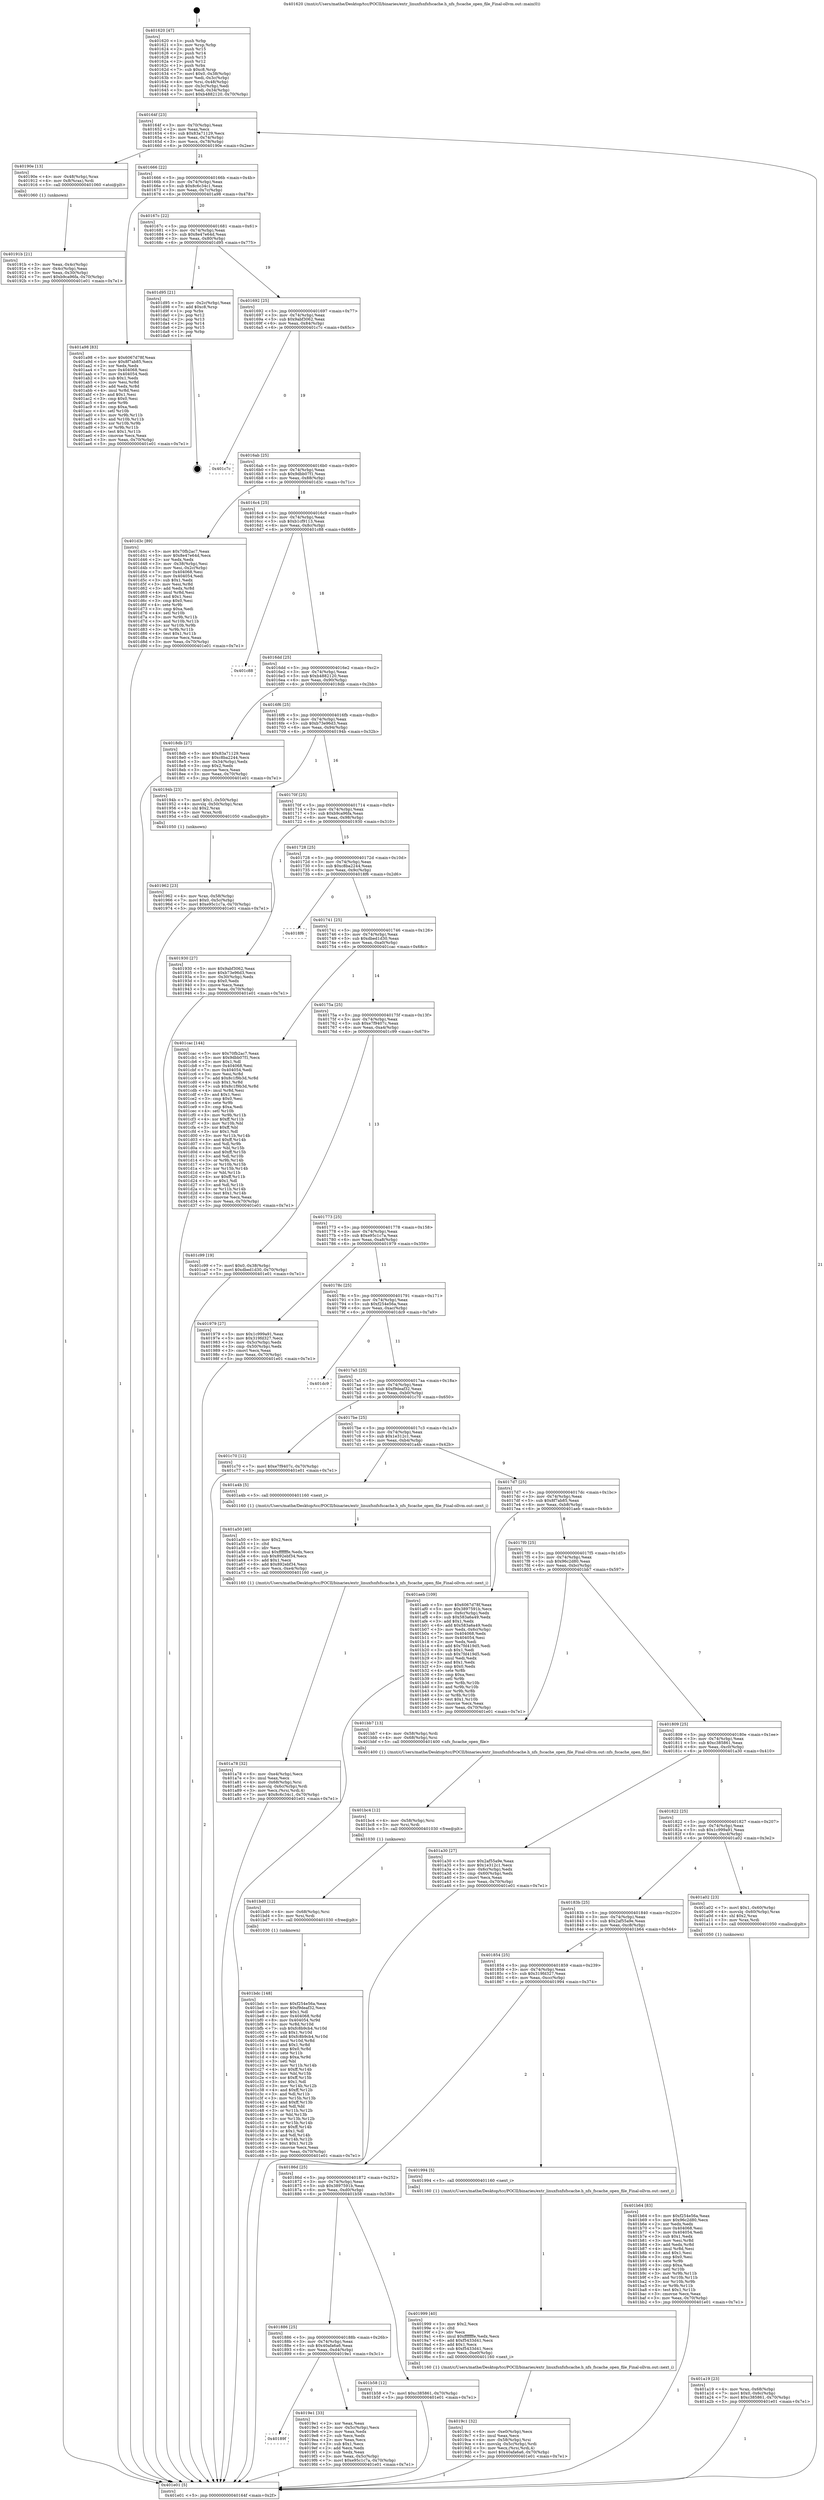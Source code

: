 digraph "0x401620" {
  label = "0x401620 (/mnt/c/Users/mathe/Desktop/tcc/POCII/binaries/extr_linuxfsnfsfscache.h_nfs_fscache_open_file_Final-ollvm.out::main(0))"
  labelloc = "t"
  node[shape=record]

  Entry [label="",width=0.3,height=0.3,shape=circle,fillcolor=black,style=filled]
  "0x40164f" [label="{
     0x40164f [23]\l
     | [instrs]\l
     &nbsp;&nbsp;0x40164f \<+3\>: mov -0x70(%rbp),%eax\l
     &nbsp;&nbsp;0x401652 \<+2\>: mov %eax,%ecx\l
     &nbsp;&nbsp;0x401654 \<+6\>: sub $0x83a71129,%ecx\l
     &nbsp;&nbsp;0x40165a \<+3\>: mov %eax,-0x74(%rbp)\l
     &nbsp;&nbsp;0x40165d \<+3\>: mov %ecx,-0x78(%rbp)\l
     &nbsp;&nbsp;0x401660 \<+6\>: je 000000000040190e \<main+0x2ee\>\l
  }"]
  "0x40190e" [label="{
     0x40190e [13]\l
     | [instrs]\l
     &nbsp;&nbsp;0x40190e \<+4\>: mov -0x48(%rbp),%rax\l
     &nbsp;&nbsp;0x401912 \<+4\>: mov 0x8(%rax),%rdi\l
     &nbsp;&nbsp;0x401916 \<+5\>: call 0000000000401060 \<atoi@plt\>\l
     | [calls]\l
     &nbsp;&nbsp;0x401060 \{1\} (unknown)\l
  }"]
  "0x401666" [label="{
     0x401666 [22]\l
     | [instrs]\l
     &nbsp;&nbsp;0x401666 \<+5\>: jmp 000000000040166b \<main+0x4b\>\l
     &nbsp;&nbsp;0x40166b \<+3\>: mov -0x74(%rbp),%eax\l
     &nbsp;&nbsp;0x40166e \<+5\>: sub $0x8c6c34c1,%eax\l
     &nbsp;&nbsp;0x401673 \<+3\>: mov %eax,-0x7c(%rbp)\l
     &nbsp;&nbsp;0x401676 \<+6\>: je 0000000000401a98 \<main+0x478\>\l
  }"]
  Exit [label="",width=0.3,height=0.3,shape=circle,fillcolor=black,style=filled,peripheries=2]
  "0x401a98" [label="{
     0x401a98 [83]\l
     | [instrs]\l
     &nbsp;&nbsp;0x401a98 \<+5\>: mov $0x6067d78f,%eax\l
     &nbsp;&nbsp;0x401a9d \<+5\>: mov $0x8f7ab85,%ecx\l
     &nbsp;&nbsp;0x401aa2 \<+2\>: xor %edx,%edx\l
     &nbsp;&nbsp;0x401aa4 \<+7\>: mov 0x404068,%esi\l
     &nbsp;&nbsp;0x401aab \<+7\>: mov 0x404054,%edi\l
     &nbsp;&nbsp;0x401ab2 \<+3\>: sub $0x1,%edx\l
     &nbsp;&nbsp;0x401ab5 \<+3\>: mov %esi,%r8d\l
     &nbsp;&nbsp;0x401ab8 \<+3\>: add %edx,%r8d\l
     &nbsp;&nbsp;0x401abb \<+4\>: imul %r8d,%esi\l
     &nbsp;&nbsp;0x401abf \<+3\>: and $0x1,%esi\l
     &nbsp;&nbsp;0x401ac2 \<+3\>: cmp $0x0,%esi\l
     &nbsp;&nbsp;0x401ac5 \<+4\>: sete %r9b\l
     &nbsp;&nbsp;0x401ac9 \<+3\>: cmp $0xa,%edi\l
     &nbsp;&nbsp;0x401acc \<+4\>: setl %r10b\l
     &nbsp;&nbsp;0x401ad0 \<+3\>: mov %r9b,%r11b\l
     &nbsp;&nbsp;0x401ad3 \<+3\>: and %r10b,%r11b\l
     &nbsp;&nbsp;0x401ad6 \<+3\>: xor %r10b,%r9b\l
     &nbsp;&nbsp;0x401ad9 \<+3\>: or %r9b,%r11b\l
     &nbsp;&nbsp;0x401adc \<+4\>: test $0x1,%r11b\l
     &nbsp;&nbsp;0x401ae0 \<+3\>: cmovne %ecx,%eax\l
     &nbsp;&nbsp;0x401ae3 \<+3\>: mov %eax,-0x70(%rbp)\l
     &nbsp;&nbsp;0x401ae6 \<+5\>: jmp 0000000000401e01 \<main+0x7e1\>\l
  }"]
  "0x40167c" [label="{
     0x40167c [22]\l
     | [instrs]\l
     &nbsp;&nbsp;0x40167c \<+5\>: jmp 0000000000401681 \<main+0x61\>\l
     &nbsp;&nbsp;0x401681 \<+3\>: mov -0x74(%rbp),%eax\l
     &nbsp;&nbsp;0x401684 \<+5\>: sub $0x8e47e64d,%eax\l
     &nbsp;&nbsp;0x401689 \<+3\>: mov %eax,-0x80(%rbp)\l
     &nbsp;&nbsp;0x40168c \<+6\>: je 0000000000401d95 \<main+0x775\>\l
  }"]
  "0x401bdc" [label="{
     0x401bdc [148]\l
     | [instrs]\l
     &nbsp;&nbsp;0x401bdc \<+5\>: mov $0xf254e56a,%eax\l
     &nbsp;&nbsp;0x401be1 \<+5\>: mov $0xf9deaf32,%ecx\l
     &nbsp;&nbsp;0x401be6 \<+2\>: mov $0x1,%dl\l
     &nbsp;&nbsp;0x401be8 \<+8\>: mov 0x404068,%r8d\l
     &nbsp;&nbsp;0x401bf0 \<+8\>: mov 0x404054,%r9d\l
     &nbsp;&nbsp;0x401bf8 \<+3\>: mov %r8d,%r10d\l
     &nbsp;&nbsp;0x401bfb \<+7\>: sub $0xfc8b9cb4,%r10d\l
     &nbsp;&nbsp;0x401c02 \<+4\>: sub $0x1,%r10d\l
     &nbsp;&nbsp;0x401c06 \<+7\>: add $0xfc8b9cb4,%r10d\l
     &nbsp;&nbsp;0x401c0d \<+4\>: imul %r10d,%r8d\l
     &nbsp;&nbsp;0x401c11 \<+4\>: and $0x1,%r8d\l
     &nbsp;&nbsp;0x401c15 \<+4\>: cmp $0x0,%r8d\l
     &nbsp;&nbsp;0x401c19 \<+4\>: sete %r11b\l
     &nbsp;&nbsp;0x401c1d \<+4\>: cmp $0xa,%r9d\l
     &nbsp;&nbsp;0x401c21 \<+3\>: setl %bl\l
     &nbsp;&nbsp;0x401c24 \<+3\>: mov %r11b,%r14b\l
     &nbsp;&nbsp;0x401c27 \<+4\>: xor $0xff,%r14b\l
     &nbsp;&nbsp;0x401c2b \<+3\>: mov %bl,%r15b\l
     &nbsp;&nbsp;0x401c2e \<+4\>: xor $0xff,%r15b\l
     &nbsp;&nbsp;0x401c32 \<+3\>: xor $0x1,%dl\l
     &nbsp;&nbsp;0x401c35 \<+3\>: mov %r14b,%r12b\l
     &nbsp;&nbsp;0x401c38 \<+4\>: and $0xff,%r12b\l
     &nbsp;&nbsp;0x401c3c \<+3\>: and %dl,%r11b\l
     &nbsp;&nbsp;0x401c3f \<+3\>: mov %r15b,%r13b\l
     &nbsp;&nbsp;0x401c42 \<+4\>: and $0xff,%r13b\l
     &nbsp;&nbsp;0x401c46 \<+2\>: and %dl,%bl\l
     &nbsp;&nbsp;0x401c48 \<+3\>: or %r11b,%r12b\l
     &nbsp;&nbsp;0x401c4b \<+3\>: or %bl,%r13b\l
     &nbsp;&nbsp;0x401c4e \<+3\>: xor %r13b,%r12b\l
     &nbsp;&nbsp;0x401c51 \<+3\>: or %r15b,%r14b\l
     &nbsp;&nbsp;0x401c54 \<+4\>: xor $0xff,%r14b\l
     &nbsp;&nbsp;0x401c58 \<+3\>: or $0x1,%dl\l
     &nbsp;&nbsp;0x401c5b \<+3\>: and %dl,%r14b\l
     &nbsp;&nbsp;0x401c5e \<+3\>: or %r14b,%r12b\l
     &nbsp;&nbsp;0x401c61 \<+4\>: test $0x1,%r12b\l
     &nbsp;&nbsp;0x401c65 \<+3\>: cmovne %ecx,%eax\l
     &nbsp;&nbsp;0x401c68 \<+3\>: mov %eax,-0x70(%rbp)\l
     &nbsp;&nbsp;0x401c6b \<+5\>: jmp 0000000000401e01 \<main+0x7e1\>\l
  }"]
  "0x401d95" [label="{
     0x401d95 [21]\l
     | [instrs]\l
     &nbsp;&nbsp;0x401d95 \<+3\>: mov -0x2c(%rbp),%eax\l
     &nbsp;&nbsp;0x401d98 \<+7\>: add $0xc8,%rsp\l
     &nbsp;&nbsp;0x401d9f \<+1\>: pop %rbx\l
     &nbsp;&nbsp;0x401da0 \<+2\>: pop %r12\l
     &nbsp;&nbsp;0x401da2 \<+2\>: pop %r13\l
     &nbsp;&nbsp;0x401da4 \<+2\>: pop %r14\l
     &nbsp;&nbsp;0x401da6 \<+2\>: pop %r15\l
     &nbsp;&nbsp;0x401da8 \<+1\>: pop %rbp\l
     &nbsp;&nbsp;0x401da9 \<+1\>: ret\l
  }"]
  "0x401692" [label="{
     0x401692 [25]\l
     | [instrs]\l
     &nbsp;&nbsp;0x401692 \<+5\>: jmp 0000000000401697 \<main+0x77\>\l
     &nbsp;&nbsp;0x401697 \<+3\>: mov -0x74(%rbp),%eax\l
     &nbsp;&nbsp;0x40169a \<+5\>: sub $0x9abf3062,%eax\l
     &nbsp;&nbsp;0x40169f \<+6\>: mov %eax,-0x84(%rbp)\l
     &nbsp;&nbsp;0x4016a5 \<+6\>: je 0000000000401c7c \<main+0x65c\>\l
  }"]
  "0x401bd0" [label="{
     0x401bd0 [12]\l
     | [instrs]\l
     &nbsp;&nbsp;0x401bd0 \<+4\>: mov -0x68(%rbp),%rsi\l
     &nbsp;&nbsp;0x401bd4 \<+3\>: mov %rsi,%rdi\l
     &nbsp;&nbsp;0x401bd7 \<+5\>: call 0000000000401030 \<free@plt\>\l
     | [calls]\l
     &nbsp;&nbsp;0x401030 \{1\} (unknown)\l
  }"]
  "0x401c7c" [label="{
     0x401c7c\l
  }", style=dashed]
  "0x4016ab" [label="{
     0x4016ab [25]\l
     | [instrs]\l
     &nbsp;&nbsp;0x4016ab \<+5\>: jmp 00000000004016b0 \<main+0x90\>\l
     &nbsp;&nbsp;0x4016b0 \<+3\>: mov -0x74(%rbp),%eax\l
     &nbsp;&nbsp;0x4016b3 \<+5\>: sub $0x9dbb07f1,%eax\l
     &nbsp;&nbsp;0x4016b8 \<+6\>: mov %eax,-0x88(%rbp)\l
     &nbsp;&nbsp;0x4016be \<+6\>: je 0000000000401d3c \<main+0x71c\>\l
  }"]
  "0x401bc4" [label="{
     0x401bc4 [12]\l
     | [instrs]\l
     &nbsp;&nbsp;0x401bc4 \<+4\>: mov -0x58(%rbp),%rsi\l
     &nbsp;&nbsp;0x401bc8 \<+3\>: mov %rsi,%rdi\l
     &nbsp;&nbsp;0x401bcb \<+5\>: call 0000000000401030 \<free@plt\>\l
     | [calls]\l
     &nbsp;&nbsp;0x401030 \{1\} (unknown)\l
  }"]
  "0x401d3c" [label="{
     0x401d3c [89]\l
     | [instrs]\l
     &nbsp;&nbsp;0x401d3c \<+5\>: mov $0x70fb2ac7,%eax\l
     &nbsp;&nbsp;0x401d41 \<+5\>: mov $0x8e47e64d,%ecx\l
     &nbsp;&nbsp;0x401d46 \<+2\>: xor %edx,%edx\l
     &nbsp;&nbsp;0x401d48 \<+3\>: mov -0x38(%rbp),%esi\l
     &nbsp;&nbsp;0x401d4b \<+3\>: mov %esi,-0x2c(%rbp)\l
     &nbsp;&nbsp;0x401d4e \<+7\>: mov 0x404068,%esi\l
     &nbsp;&nbsp;0x401d55 \<+7\>: mov 0x404054,%edi\l
     &nbsp;&nbsp;0x401d5c \<+3\>: sub $0x1,%edx\l
     &nbsp;&nbsp;0x401d5f \<+3\>: mov %esi,%r8d\l
     &nbsp;&nbsp;0x401d62 \<+3\>: add %edx,%r8d\l
     &nbsp;&nbsp;0x401d65 \<+4\>: imul %r8d,%esi\l
     &nbsp;&nbsp;0x401d69 \<+3\>: and $0x1,%esi\l
     &nbsp;&nbsp;0x401d6c \<+3\>: cmp $0x0,%esi\l
     &nbsp;&nbsp;0x401d6f \<+4\>: sete %r9b\l
     &nbsp;&nbsp;0x401d73 \<+3\>: cmp $0xa,%edi\l
     &nbsp;&nbsp;0x401d76 \<+4\>: setl %r10b\l
     &nbsp;&nbsp;0x401d7a \<+3\>: mov %r9b,%r11b\l
     &nbsp;&nbsp;0x401d7d \<+3\>: and %r10b,%r11b\l
     &nbsp;&nbsp;0x401d80 \<+3\>: xor %r10b,%r9b\l
     &nbsp;&nbsp;0x401d83 \<+3\>: or %r9b,%r11b\l
     &nbsp;&nbsp;0x401d86 \<+4\>: test $0x1,%r11b\l
     &nbsp;&nbsp;0x401d8a \<+3\>: cmovne %ecx,%eax\l
     &nbsp;&nbsp;0x401d8d \<+3\>: mov %eax,-0x70(%rbp)\l
     &nbsp;&nbsp;0x401d90 \<+5\>: jmp 0000000000401e01 \<main+0x7e1\>\l
  }"]
  "0x4016c4" [label="{
     0x4016c4 [25]\l
     | [instrs]\l
     &nbsp;&nbsp;0x4016c4 \<+5\>: jmp 00000000004016c9 \<main+0xa9\>\l
     &nbsp;&nbsp;0x4016c9 \<+3\>: mov -0x74(%rbp),%eax\l
     &nbsp;&nbsp;0x4016cc \<+5\>: sub $0xb1cf9113,%eax\l
     &nbsp;&nbsp;0x4016d1 \<+6\>: mov %eax,-0x8c(%rbp)\l
     &nbsp;&nbsp;0x4016d7 \<+6\>: je 0000000000401c88 \<main+0x668\>\l
  }"]
  "0x401a78" [label="{
     0x401a78 [32]\l
     | [instrs]\l
     &nbsp;&nbsp;0x401a78 \<+6\>: mov -0xe4(%rbp),%ecx\l
     &nbsp;&nbsp;0x401a7e \<+3\>: imul %eax,%ecx\l
     &nbsp;&nbsp;0x401a81 \<+4\>: mov -0x68(%rbp),%rsi\l
     &nbsp;&nbsp;0x401a85 \<+4\>: movslq -0x6c(%rbp),%rdi\l
     &nbsp;&nbsp;0x401a89 \<+3\>: mov %ecx,(%rsi,%rdi,4)\l
     &nbsp;&nbsp;0x401a8c \<+7\>: movl $0x8c6c34c1,-0x70(%rbp)\l
     &nbsp;&nbsp;0x401a93 \<+5\>: jmp 0000000000401e01 \<main+0x7e1\>\l
  }"]
  "0x401c88" [label="{
     0x401c88\l
  }", style=dashed]
  "0x4016dd" [label="{
     0x4016dd [25]\l
     | [instrs]\l
     &nbsp;&nbsp;0x4016dd \<+5\>: jmp 00000000004016e2 \<main+0xc2\>\l
     &nbsp;&nbsp;0x4016e2 \<+3\>: mov -0x74(%rbp),%eax\l
     &nbsp;&nbsp;0x4016e5 \<+5\>: sub $0xb4882120,%eax\l
     &nbsp;&nbsp;0x4016ea \<+6\>: mov %eax,-0x90(%rbp)\l
     &nbsp;&nbsp;0x4016f0 \<+6\>: je 00000000004018db \<main+0x2bb\>\l
  }"]
  "0x401a50" [label="{
     0x401a50 [40]\l
     | [instrs]\l
     &nbsp;&nbsp;0x401a50 \<+5\>: mov $0x2,%ecx\l
     &nbsp;&nbsp;0x401a55 \<+1\>: cltd\l
     &nbsp;&nbsp;0x401a56 \<+2\>: idiv %ecx\l
     &nbsp;&nbsp;0x401a58 \<+6\>: imul $0xfffffffe,%edx,%ecx\l
     &nbsp;&nbsp;0x401a5e \<+6\>: sub $0x892ebf34,%ecx\l
     &nbsp;&nbsp;0x401a64 \<+3\>: add $0x1,%ecx\l
     &nbsp;&nbsp;0x401a67 \<+6\>: add $0x892ebf34,%ecx\l
     &nbsp;&nbsp;0x401a6d \<+6\>: mov %ecx,-0xe4(%rbp)\l
     &nbsp;&nbsp;0x401a73 \<+5\>: call 0000000000401160 \<next_i\>\l
     | [calls]\l
     &nbsp;&nbsp;0x401160 \{1\} (/mnt/c/Users/mathe/Desktop/tcc/POCII/binaries/extr_linuxfsnfsfscache.h_nfs_fscache_open_file_Final-ollvm.out::next_i)\l
  }"]
  "0x4018db" [label="{
     0x4018db [27]\l
     | [instrs]\l
     &nbsp;&nbsp;0x4018db \<+5\>: mov $0x83a71129,%eax\l
     &nbsp;&nbsp;0x4018e0 \<+5\>: mov $0xc8ba2244,%ecx\l
     &nbsp;&nbsp;0x4018e5 \<+3\>: mov -0x34(%rbp),%edx\l
     &nbsp;&nbsp;0x4018e8 \<+3\>: cmp $0x2,%edx\l
     &nbsp;&nbsp;0x4018eb \<+3\>: cmovne %ecx,%eax\l
     &nbsp;&nbsp;0x4018ee \<+3\>: mov %eax,-0x70(%rbp)\l
     &nbsp;&nbsp;0x4018f1 \<+5\>: jmp 0000000000401e01 \<main+0x7e1\>\l
  }"]
  "0x4016f6" [label="{
     0x4016f6 [25]\l
     | [instrs]\l
     &nbsp;&nbsp;0x4016f6 \<+5\>: jmp 00000000004016fb \<main+0xdb\>\l
     &nbsp;&nbsp;0x4016fb \<+3\>: mov -0x74(%rbp),%eax\l
     &nbsp;&nbsp;0x4016fe \<+5\>: sub $0xb73e96d3,%eax\l
     &nbsp;&nbsp;0x401703 \<+6\>: mov %eax,-0x94(%rbp)\l
     &nbsp;&nbsp;0x401709 \<+6\>: je 000000000040194b \<main+0x32b\>\l
  }"]
  "0x401e01" [label="{
     0x401e01 [5]\l
     | [instrs]\l
     &nbsp;&nbsp;0x401e01 \<+5\>: jmp 000000000040164f \<main+0x2f\>\l
  }"]
  "0x401620" [label="{
     0x401620 [47]\l
     | [instrs]\l
     &nbsp;&nbsp;0x401620 \<+1\>: push %rbp\l
     &nbsp;&nbsp;0x401621 \<+3\>: mov %rsp,%rbp\l
     &nbsp;&nbsp;0x401624 \<+2\>: push %r15\l
     &nbsp;&nbsp;0x401626 \<+2\>: push %r14\l
     &nbsp;&nbsp;0x401628 \<+2\>: push %r13\l
     &nbsp;&nbsp;0x40162a \<+2\>: push %r12\l
     &nbsp;&nbsp;0x40162c \<+1\>: push %rbx\l
     &nbsp;&nbsp;0x40162d \<+7\>: sub $0xc8,%rsp\l
     &nbsp;&nbsp;0x401634 \<+7\>: movl $0x0,-0x38(%rbp)\l
     &nbsp;&nbsp;0x40163b \<+3\>: mov %edi,-0x3c(%rbp)\l
     &nbsp;&nbsp;0x40163e \<+4\>: mov %rsi,-0x48(%rbp)\l
     &nbsp;&nbsp;0x401642 \<+3\>: mov -0x3c(%rbp),%edi\l
     &nbsp;&nbsp;0x401645 \<+3\>: mov %edi,-0x34(%rbp)\l
     &nbsp;&nbsp;0x401648 \<+7\>: movl $0xb4882120,-0x70(%rbp)\l
  }"]
  "0x40191b" [label="{
     0x40191b [21]\l
     | [instrs]\l
     &nbsp;&nbsp;0x40191b \<+3\>: mov %eax,-0x4c(%rbp)\l
     &nbsp;&nbsp;0x40191e \<+3\>: mov -0x4c(%rbp),%eax\l
     &nbsp;&nbsp;0x401921 \<+3\>: mov %eax,-0x30(%rbp)\l
     &nbsp;&nbsp;0x401924 \<+7\>: movl $0xb9ca96fa,-0x70(%rbp)\l
     &nbsp;&nbsp;0x40192b \<+5\>: jmp 0000000000401e01 \<main+0x7e1\>\l
  }"]
  "0x401a19" [label="{
     0x401a19 [23]\l
     | [instrs]\l
     &nbsp;&nbsp;0x401a19 \<+4\>: mov %rax,-0x68(%rbp)\l
     &nbsp;&nbsp;0x401a1d \<+7\>: movl $0x0,-0x6c(%rbp)\l
     &nbsp;&nbsp;0x401a24 \<+7\>: movl $0xc385861,-0x70(%rbp)\l
     &nbsp;&nbsp;0x401a2b \<+5\>: jmp 0000000000401e01 \<main+0x7e1\>\l
  }"]
  "0x40194b" [label="{
     0x40194b [23]\l
     | [instrs]\l
     &nbsp;&nbsp;0x40194b \<+7\>: movl $0x1,-0x50(%rbp)\l
     &nbsp;&nbsp;0x401952 \<+4\>: movslq -0x50(%rbp),%rax\l
     &nbsp;&nbsp;0x401956 \<+4\>: shl $0x2,%rax\l
     &nbsp;&nbsp;0x40195a \<+3\>: mov %rax,%rdi\l
     &nbsp;&nbsp;0x40195d \<+5\>: call 0000000000401050 \<malloc@plt\>\l
     | [calls]\l
     &nbsp;&nbsp;0x401050 \{1\} (unknown)\l
  }"]
  "0x40170f" [label="{
     0x40170f [25]\l
     | [instrs]\l
     &nbsp;&nbsp;0x40170f \<+5\>: jmp 0000000000401714 \<main+0xf4\>\l
     &nbsp;&nbsp;0x401714 \<+3\>: mov -0x74(%rbp),%eax\l
     &nbsp;&nbsp;0x401717 \<+5\>: sub $0xb9ca96fa,%eax\l
     &nbsp;&nbsp;0x40171c \<+6\>: mov %eax,-0x98(%rbp)\l
     &nbsp;&nbsp;0x401722 \<+6\>: je 0000000000401930 \<main+0x310\>\l
  }"]
  "0x40189f" [label="{
     0x40189f\l
  }", style=dashed]
  "0x401930" [label="{
     0x401930 [27]\l
     | [instrs]\l
     &nbsp;&nbsp;0x401930 \<+5\>: mov $0x9abf3062,%eax\l
     &nbsp;&nbsp;0x401935 \<+5\>: mov $0xb73e96d3,%ecx\l
     &nbsp;&nbsp;0x40193a \<+3\>: mov -0x30(%rbp),%edx\l
     &nbsp;&nbsp;0x40193d \<+3\>: cmp $0x0,%edx\l
     &nbsp;&nbsp;0x401940 \<+3\>: cmove %ecx,%eax\l
     &nbsp;&nbsp;0x401943 \<+3\>: mov %eax,-0x70(%rbp)\l
     &nbsp;&nbsp;0x401946 \<+5\>: jmp 0000000000401e01 \<main+0x7e1\>\l
  }"]
  "0x401728" [label="{
     0x401728 [25]\l
     | [instrs]\l
     &nbsp;&nbsp;0x401728 \<+5\>: jmp 000000000040172d \<main+0x10d\>\l
     &nbsp;&nbsp;0x40172d \<+3\>: mov -0x74(%rbp),%eax\l
     &nbsp;&nbsp;0x401730 \<+5\>: sub $0xc8ba2244,%eax\l
     &nbsp;&nbsp;0x401735 \<+6\>: mov %eax,-0x9c(%rbp)\l
     &nbsp;&nbsp;0x40173b \<+6\>: je 00000000004018f6 \<main+0x2d6\>\l
  }"]
  "0x401962" [label="{
     0x401962 [23]\l
     | [instrs]\l
     &nbsp;&nbsp;0x401962 \<+4\>: mov %rax,-0x58(%rbp)\l
     &nbsp;&nbsp;0x401966 \<+7\>: movl $0x0,-0x5c(%rbp)\l
     &nbsp;&nbsp;0x40196d \<+7\>: movl $0xe95c1c7a,-0x70(%rbp)\l
     &nbsp;&nbsp;0x401974 \<+5\>: jmp 0000000000401e01 \<main+0x7e1\>\l
  }"]
  "0x4019e1" [label="{
     0x4019e1 [33]\l
     | [instrs]\l
     &nbsp;&nbsp;0x4019e1 \<+2\>: xor %eax,%eax\l
     &nbsp;&nbsp;0x4019e3 \<+3\>: mov -0x5c(%rbp),%ecx\l
     &nbsp;&nbsp;0x4019e6 \<+2\>: mov %eax,%edx\l
     &nbsp;&nbsp;0x4019e8 \<+2\>: sub %ecx,%edx\l
     &nbsp;&nbsp;0x4019ea \<+2\>: mov %eax,%ecx\l
     &nbsp;&nbsp;0x4019ec \<+3\>: sub $0x1,%ecx\l
     &nbsp;&nbsp;0x4019ef \<+2\>: add %ecx,%edx\l
     &nbsp;&nbsp;0x4019f1 \<+2\>: sub %edx,%eax\l
     &nbsp;&nbsp;0x4019f3 \<+3\>: mov %eax,-0x5c(%rbp)\l
     &nbsp;&nbsp;0x4019f6 \<+7\>: movl $0xe95c1c7a,-0x70(%rbp)\l
     &nbsp;&nbsp;0x4019fd \<+5\>: jmp 0000000000401e01 \<main+0x7e1\>\l
  }"]
  "0x4018f6" [label="{
     0x4018f6\l
  }", style=dashed]
  "0x401741" [label="{
     0x401741 [25]\l
     | [instrs]\l
     &nbsp;&nbsp;0x401741 \<+5\>: jmp 0000000000401746 \<main+0x126\>\l
     &nbsp;&nbsp;0x401746 \<+3\>: mov -0x74(%rbp),%eax\l
     &nbsp;&nbsp;0x401749 \<+5\>: sub $0xdbed1d30,%eax\l
     &nbsp;&nbsp;0x40174e \<+6\>: mov %eax,-0xa0(%rbp)\l
     &nbsp;&nbsp;0x401754 \<+6\>: je 0000000000401cac \<main+0x68c\>\l
  }"]
  "0x401886" [label="{
     0x401886 [25]\l
     | [instrs]\l
     &nbsp;&nbsp;0x401886 \<+5\>: jmp 000000000040188b \<main+0x26b\>\l
     &nbsp;&nbsp;0x40188b \<+3\>: mov -0x74(%rbp),%eax\l
     &nbsp;&nbsp;0x40188e \<+5\>: sub $0x40afa6a6,%eax\l
     &nbsp;&nbsp;0x401893 \<+6\>: mov %eax,-0xd4(%rbp)\l
     &nbsp;&nbsp;0x401899 \<+6\>: je 00000000004019e1 \<main+0x3c1\>\l
  }"]
  "0x401cac" [label="{
     0x401cac [144]\l
     | [instrs]\l
     &nbsp;&nbsp;0x401cac \<+5\>: mov $0x70fb2ac7,%eax\l
     &nbsp;&nbsp;0x401cb1 \<+5\>: mov $0x9dbb07f1,%ecx\l
     &nbsp;&nbsp;0x401cb6 \<+2\>: mov $0x1,%dl\l
     &nbsp;&nbsp;0x401cb8 \<+7\>: mov 0x404068,%esi\l
     &nbsp;&nbsp;0x401cbf \<+7\>: mov 0x404054,%edi\l
     &nbsp;&nbsp;0x401cc6 \<+3\>: mov %esi,%r8d\l
     &nbsp;&nbsp;0x401cc9 \<+7\>: add $0x8c1f9b3d,%r8d\l
     &nbsp;&nbsp;0x401cd0 \<+4\>: sub $0x1,%r8d\l
     &nbsp;&nbsp;0x401cd4 \<+7\>: sub $0x8c1f9b3d,%r8d\l
     &nbsp;&nbsp;0x401cdb \<+4\>: imul %r8d,%esi\l
     &nbsp;&nbsp;0x401cdf \<+3\>: and $0x1,%esi\l
     &nbsp;&nbsp;0x401ce2 \<+3\>: cmp $0x0,%esi\l
     &nbsp;&nbsp;0x401ce5 \<+4\>: sete %r9b\l
     &nbsp;&nbsp;0x401ce9 \<+3\>: cmp $0xa,%edi\l
     &nbsp;&nbsp;0x401cec \<+4\>: setl %r10b\l
     &nbsp;&nbsp;0x401cf0 \<+3\>: mov %r9b,%r11b\l
     &nbsp;&nbsp;0x401cf3 \<+4\>: xor $0xff,%r11b\l
     &nbsp;&nbsp;0x401cf7 \<+3\>: mov %r10b,%bl\l
     &nbsp;&nbsp;0x401cfa \<+3\>: xor $0xff,%bl\l
     &nbsp;&nbsp;0x401cfd \<+3\>: xor $0x1,%dl\l
     &nbsp;&nbsp;0x401d00 \<+3\>: mov %r11b,%r14b\l
     &nbsp;&nbsp;0x401d03 \<+4\>: and $0xff,%r14b\l
     &nbsp;&nbsp;0x401d07 \<+3\>: and %dl,%r9b\l
     &nbsp;&nbsp;0x401d0a \<+3\>: mov %bl,%r15b\l
     &nbsp;&nbsp;0x401d0d \<+4\>: and $0xff,%r15b\l
     &nbsp;&nbsp;0x401d11 \<+3\>: and %dl,%r10b\l
     &nbsp;&nbsp;0x401d14 \<+3\>: or %r9b,%r14b\l
     &nbsp;&nbsp;0x401d17 \<+3\>: or %r10b,%r15b\l
     &nbsp;&nbsp;0x401d1a \<+3\>: xor %r15b,%r14b\l
     &nbsp;&nbsp;0x401d1d \<+3\>: or %bl,%r11b\l
     &nbsp;&nbsp;0x401d20 \<+4\>: xor $0xff,%r11b\l
     &nbsp;&nbsp;0x401d24 \<+3\>: or $0x1,%dl\l
     &nbsp;&nbsp;0x401d27 \<+3\>: and %dl,%r11b\l
     &nbsp;&nbsp;0x401d2a \<+3\>: or %r11b,%r14b\l
     &nbsp;&nbsp;0x401d2d \<+4\>: test $0x1,%r14b\l
     &nbsp;&nbsp;0x401d31 \<+3\>: cmovne %ecx,%eax\l
     &nbsp;&nbsp;0x401d34 \<+3\>: mov %eax,-0x70(%rbp)\l
     &nbsp;&nbsp;0x401d37 \<+5\>: jmp 0000000000401e01 \<main+0x7e1\>\l
  }"]
  "0x40175a" [label="{
     0x40175a [25]\l
     | [instrs]\l
     &nbsp;&nbsp;0x40175a \<+5\>: jmp 000000000040175f \<main+0x13f\>\l
     &nbsp;&nbsp;0x40175f \<+3\>: mov -0x74(%rbp),%eax\l
     &nbsp;&nbsp;0x401762 \<+5\>: sub $0xe7f9407c,%eax\l
     &nbsp;&nbsp;0x401767 \<+6\>: mov %eax,-0xa4(%rbp)\l
     &nbsp;&nbsp;0x40176d \<+6\>: je 0000000000401c99 \<main+0x679\>\l
  }"]
  "0x401b58" [label="{
     0x401b58 [12]\l
     | [instrs]\l
     &nbsp;&nbsp;0x401b58 \<+7\>: movl $0xc385861,-0x70(%rbp)\l
     &nbsp;&nbsp;0x401b5f \<+5\>: jmp 0000000000401e01 \<main+0x7e1\>\l
  }"]
  "0x401c99" [label="{
     0x401c99 [19]\l
     | [instrs]\l
     &nbsp;&nbsp;0x401c99 \<+7\>: movl $0x0,-0x38(%rbp)\l
     &nbsp;&nbsp;0x401ca0 \<+7\>: movl $0xdbed1d30,-0x70(%rbp)\l
     &nbsp;&nbsp;0x401ca7 \<+5\>: jmp 0000000000401e01 \<main+0x7e1\>\l
  }"]
  "0x401773" [label="{
     0x401773 [25]\l
     | [instrs]\l
     &nbsp;&nbsp;0x401773 \<+5\>: jmp 0000000000401778 \<main+0x158\>\l
     &nbsp;&nbsp;0x401778 \<+3\>: mov -0x74(%rbp),%eax\l
     &nbsp;&nbsp;0x40177b \<+5\>: sub $0xe95c1c7a,%eax\l
     &nbsp;&nbsp;0x401780 \<+6\>: mov %eax,-0xa8(%rbp)\l
     &nbsp;&nbsp;0x401786 \<+6\>: je 0000000000401979 \<main+0x359\>\l
  }"]
  "0x4019c1" [label="{
     0x4019c1 [32]\l
     | [instrs]\l
     &nbsp;&nbsp;0x4019c1 \<+6\>: mov -0xe0(%rbp),%ecx\l
     &nbsp;&nbsp;0x4019c7 \<+3\>: imul %eax,%ecx\l
     &nbsp;&nbsp;0x4019ca \<+4\>: mov -0x58(%rbp),%rsi\l
     &nbsp;&nbsp;0x4019ce \<+4\>: movslq -0x5c(%rbp),%rdi\l
     &nbsp;&nbsp;0x4019d2 \<+3\>: mov %ecx,(%rsi,%rdi,4)\l
     &nbsp;&nbsp;0x4019d5 \<+7\>: movl $0x40afa6a6,-0x70(%rbp)\l
     &nbsp;&nbsp;0x4019dc \<+5\>: jmp 0000000000401e01 \<main+0x7e1\>\l
  }"]
  "0x401979" [label="{
     0x401979 [27]\l
     | [instrs]\l
     &nbsp;&nbsp;0x401979 \<+5\>: mov $0x1c999a91,%eax\l
     &nbsp;&nbsp;0x40197e \<+5\>: mov $0x319fd327,%ecx\l
     &nbsp;&nbsp;0x401983 \<+3\>: mov -0x5c(%rbp),%edx\l
     &nbsp;&nbsp;0x401986 \<+3\>: cmp -0x50(%rbp),%edx\l
     &nbsp;&nbsp;0x401989 \<+3\>: cmovl %ecx,%eax\l
     &nbsp;&nbsp;0x40198c \<+3\>: mov %eax,-0x70(%rbp)\l
     &nbsp;&nbsp;0x40198f \<+5\>: jmp 0000000000401e01 \<main+0x7e1\>\l
  }"]
  "0x40178c" [label="{
     0x40178c [25]\l
     | [instrs]\l
     &nbsp;&nbsp;0x40178c \<+5\>: jmp 0000000000401791 \<main+0x171\>\l
     &nbsp;&nbsp;0x401791 \<+3\>: mov -0x74(%rbp),%eax\l
     &nbsp;&nbsp;0x401794 \<+5\>: sub $0xf254e56a,%eax\l
     &nbsp;&nbsp;0x401799 \<+6\>: mov %eax,-0xac(%rbp)\l
     &nbsp;&nbsp;0x40179f \<+6\>: je 0000000000401dc9 \<main+0x7a9\>\l
  }"]
  "0x401999" [label="{
     0x401999 [40]\l
     | [instrs]\l
     &nbsp;&nbsp;0x401999 \<+5\>: mov $0x2,%ecx\l
     &nbsp;&nbsp;0x40199e \<+1\>: cltd\l
     &nbsp;&nbsp;0x40199f \<+2\>: idiv %ecx\l
     &nbsp;&nbsp;0x4019a1 \<+6\>: imul $0xfffffffe,%edx,%ecx\l
     &nbsp;&nbsp;0x4019a7 \<+6\>: add $0xf5433d41,%ecx\l
     &nbsp;&nbsp;0x4019ad \<+3\>: add $0x1,%ecx\l
     &nbsp;&nbsp;0x4019b0 \<+6\>: sub $0xf5433d41,%ecx\l
     &nbsp;&nbsp;0x4019b6 \<+6\>: mov %ecx,-0xe0(%rbp)\l
     &nbsp;&nbsp;0x4019bc \<+5\>: call 0000000000401160 \<next_i\>\l
     | [calls]\l
     &nbsp;&nbsp;0x401160 \{1\} (/mnt/c/Users/mathe/Desktop/tcc/POCII/binaries/extr_linuxfsnfsfscache.h_nfs_fscache_open_file_Final-ollvm.out::next_i)\l
  }"]
  "0x401dc9" [label="{
     0x401dc9\l
  }", style=dashed]
  "0x4017a5" [label="{
     0x4017a5 [25]\l
     | [instrs]\l
     &nbsp;&nbsp;0x4017a5 \<+5\>: jmp 00000000004017aa \<main+0x18a\>\l
     &nbsp;&nbsp;0x4017aa \<+3\>: mov -0x74(%rbp),%eax\l
     &nbsp;&nbsp;0x4017ad \<+5\>: sub $0xf9deaf32,%eax\l
     &nbsp;&nbsp;0x4017b2 \<+6\>: mov %eax,-0xb0(%rbp)\l
     &nbsp;&nbsp;0x4017b8 \<+6\>: je 0000000000401c70 \<main+0x650\>\l
  }"]
  "0x40186d" [label="{
     0x40186d [25]\l
     | [instrs]\l
     &nbsp;&nbsp;0x40186d \<+5\>: jmp 0000000000401872 \<main+0x252\>\l
     &nbsp;&nbsp;0x401872 \<+3\>: mov -0x74(%rbp),%eax\l
     &nbsp;&nbsp;0x401875 \<+5\>: sub $0x3897591b,%eax\l
     &nbsp;&nbsp;0x40187a \<+6\>: mov %eax,-0xd0(%rbp)\l
     &nbsp;&nbsp;0x401880 \<+6\>: je 0000000000401b58 \<main+0x538\>\l
  }"]
  "0x401c70" [label="{
     0x401c70 [12]\l
     | [instrs]\l
     &nbsp;&nbsp;0x401c70 \<+7\>: movl $0xe7f9407c,-0x70(%rbp)\l
     &nbsp;&nbsp;0x401c77 \<+5\>: jmp 0000000000401e01 \<main+0x7e1\>\l
  }"]
  "0x4017be" [label="{
     0x4017be [25]\l
     | [instrs]\l
     &nbsp;&nbsp;0x4017be \<+5\>: jmp 00000000004017c3 \<main+0x1a3\>\l
     &nbsp;&nbsp;0x4017c3 \<+3\>: mov -0x74(%rbp),%eax\l
     &nbsp;&nbsp;0x4017c6 \<+5\>: sub $0x1e312c1,%eax\l
     &nbsp;&nbsp;0x4017cb \<+6\>: mov %eax,-0xb4(%rbp)\l
     &nbsp;&nbsp;0x4017d1 \<+6\>: je 0000000000401a4b \<main+0x42b\>\l
  }"]
  "0x401994" [label="{
     0x401994 [5]\l
     | [instrs]\l
     &nbsp;&nbsp;0x401994 \<+5\>: call 0000000000401160 \<next_i\>\l
     | [calls]\l
     &nbsp;&nbsp;0x401160 \{1\} (/mnt/c/Users/mathe/Desktop/tcc/POCII/binaries/extr_linuxfsnfsfscache.h_nfs_fscache_open_file_Final-ollvm.out::next_i)\l
  }"]
  "0x401a4b" [label="{
     0x401a4b [5]\l
     | [instrs]\l
     &nbsp;&nbsp;0x401a4b \<+5\>: call 0000000000401160 \<next_i\>\l
     | [calls]\l
     &nbsp;&nbsp;0x401160 \{1\} (/mnt/c/Users/mathe/Desktop/tcc/POCII/binaries/extr_linuxfsnfsfscache.h_nfs_fscache_open_file_Final-ollvm.out::next_i)\l
  }"]
  "0x4017d7" [label="{
     0x4017d7 [25]\l
     | [instrs]\l
     &nbsp;&nbsp;0x4017d7 \<+5\>: jmp 00000000004017dc \<main+0x1bc\>\l
     &nbsp;&nbsp;0x4017dc \<+3\>: mov -0x74(%rbp),%eax\l
     &nbsp;&nbsp;0x4017df \<+5\>: sub $0x8f7ab85,%eax\l
     &nbsp;&nbsp;0x4017e4 \<+6\>: mov %eax,-0xb8(%rbp)\l
     &nbsp;&nbsp;0x4017ea \<+6\>: je 0000000000401aeb \<main+0x4cb\>\l
  }"]
  "0x401854" [label="{
     0x401854 [25]\l
     | [instrs]\l
     &nbsp;&nbsp;0x401854 \<+5\>: jmp 0000000000401859 \<main+0x239\>\l
     &nbsp;&nbsp;0x401859 \<+3\>: mov -0x74(%rbp),%eax\l
     &nbsp;&nbsp;0x40185c \<+5\>: sub $0x319fd327,%eax\l
     &nbsp;&nbsp;0x401861 \<+6\>: mov %eax,-0xcc(%rbp)\l
     &nbsp;&nbsp;0x401867 \<+6\>: je 0000000000401994 \<main+0x374\>\l
  }"]
  "0x401aeb" [label="{
     0x401aeb [109]\l
     | [instrs]\l
     &nbsp;&nbsp;0x401aeb \<+5\>: mov $0x6067d78f,%eax\l
     &nbsp;&nbsp;0x401af0 \<+5\>: mov $0x3897591b,%ecx\l
     &nbsp;&nbsp;0x401af5 \<+3\>: mov -0x6c(%rbp),%edx\l
     &nbsp;&nbsp;0x401af8 \<+6\>: sub $0x583a6a49,%edx\l
     &nbsp;&nbsp;0x401afe \<+3\>: add $0x1,%edx\l
     &nbsp;&nbsp;0x401b01 \<+6\>: add $0x583a6a49,%edx\l
     &nbsp;&nbsp;0x401b07 \<+3\>: mov %edx,-0x6c(%rbp)\l
     &nbsp;&nbsp;0x401b0a \<+7\>: mov 0x404068,%edx\l
     &nbsp;&nbsp;0x401b11 \<+7\>: mov 0x404054,%esi\l
     &nbsp;&nbsp;0x401b18 \<+2\>: mov %edx,%edi\l
     &nbsp;&nbsp;0x401b1a \<+6\>: add $0x7fd419d5,%edi\l
     &nbsp;&nbsp;0x401b20 \<+3\>: sub $0x1,%edi\l
     &nbsp;&nbsp;0x401b23 \<+6\>: sub $0x7fd419d5,%edi\l
     &nbsp;&nbsp;0x401b29 \<+3\>: imul %edi,%edx\l
     &nbsp;&nbsp;0x401b2c \<+3\>: and $0x1,%edx\l
     &nbsp;&nbsp;0x401b2f \<+3\>: cmp $0x0,%edx\l
     &nbsp;&nbsp;0x401b32 \<+4\>: sete %r8b\l
     &nbsp;&nbsp;0x401b36 \<+3\>: cmp $0xa,%esi\l
     &nbsp;&nbsp;0x401b39 \<+4\>: setl %r9b\l
     &nbsp;&nbsp;0x401b3d \<+3\>: mov %r8b,%r10b\l
     &nbsp;&nbsp;0x401b40 \<+3\>: and %r9b,%r10b\l
     &nbsp;&nbsp;0x401b43 \<+3\>: xor %r9b,%r8b\l
     &nbsp;&nbsp;0x401b46 \<+3\>: or %r8b,%r10b\l
     &nbsp;&nbsp;0x401b49 \<+4\>: test $0x1,%r10b\l
     &nbsp;&nbsp;0x401b4d \<+3\>: cmovne %ecx,%eax\l
     &nbsp;&nbsp;0x401b50 \<+3\>: mov %eax,-0x70(%rbp)\l
     &nbsp;&nbsp;0x401b53 \<+5\>: jmp 0000000000401e01 \<main+0x7e1\>\l
  }"]
  "0x4017f0" [label="{
     0x4017f0 [25]\l
     | [instrs]\l
     &nbsp;&nbsp;0x4017f0 \<+5\>: jmp 00000000004017f5 \<main+0x1d5\>\l
     &nbsp;&nbsp;0x4017f5 \<+3\>: mov -0x74(%rbp),%eax\l
     &nbsp;&nbsp;0x4017f8 \<+5\>: sub $0x96c2d80,%eax\l
     &nbsp;&nbsp;0x4017fd \<+6\>: mov %eax,-0xbc(%rbp)\l
     &nbsp;&nbsp;0x401803 \<+6\>: je 0000000000401bb7 \<main+0x597\>\l
  }"]
  "0x401b64" [label="{
     0x401b64 [83]\l
     | [instrs]\l
     &nbsp;&nbsp;0x401b64 \<+5\>: mov $0xf254e56a,%eax\l
     &nbsp;&nbsp;0x401b69 \<+5\>: mov $0x96c2d80,%ecx\l
     &nbsp;&nbsp;0x401b6e \<+2\>: xor %edx,%edx\l
     &nbsp;&nbsp;0x401b70 \<+7\>: mov 0x404068,%esi\l
     &nbsp;&nbsp;0x401b77 \<+7\>: mov 0x404054,%edi\l
     &nbsp;&nbsp;0x401b7e \<+3\>: sub $0x1,%edx\l
     &nbsp;&nbsp;0x401b81 \<+3\>: mov %esi,%r8d\l
     &nbsp;&nbsp;0x401b84 \<+3\>: add %edx,%r8d\l
     &nbsp;&nbsp;0x401b87 \<+4\>: imul %r8d,%esi\l
     &nbsp;&nbsp;0x401b8b \<+3\>: and $0x1,%esi\l
     &nbsp;&nbsp;0x401b8e \<+3\>: cmp $0x0,%esi\l
     &nbsp;&nbsp;0x401b91 \<+4\>: sete %r9b\l
     &nbsp;&nbsp;0x401b95 \<+3\>: cmp $0xa,%edi\l
     &nbsp;&nbsp;0x401b98 \<+4\>: setl %r10b\l
     &nbsp;&nbsp;0x401b9c \<+3\>: mov %r9b,%r11b\l
     &nbsp;&nbsp;0x401b9f \<+3\>: and %r10b,%r11b\l
     &nbsp;&nbsp;0x401ba2 \<+3\>: xor %r10b,%r9b\l
     &nbsp;&nbsp;0x401ba5 \<+3\>: or %r9b,%r11b\l
     &nbsp;&nbsp;0x401ba8 \<+4\>: test $0x1,%r11b\l
     &nbsp;&nbsp;0x401bac \<+3\>: cmovne %ecx,%eax\l
     &nbsp;&nbsp;0x401baf \<+3\>: mov %eax,-0x70(%rbp)\l
     &nbsp;&nbsp;0x401bb2 \<+5\>: jmp 0000000000401e01 \<main+0x7e1\>\l
  }"]
  "0x401bb7" [label="{
     0x401bb7 [13]\l
     | [instrs]\l
     &nbsp;&nbsp;0x401bb7 \<+4\>: mov -0x58(%rbp),%rdi\l
     &nbsp;&nbsp;0x401bbb \<+4\>: mov -0x68(%rbp),%rsi\l
     &nbsp;&nbsp;0x401bbf \<+5\>: call 0000000000401400 \<nfs_fscache_open_file\>\l
     | [calls]\l
     &nbsp;&nbsp;0x401400 \{1\} (/mnt/c/Users/mathe/Desktop/tcc/POCII/binaries/extr_linuxfsnfsfscache.h_nfs_fscache_open_file_Final-ollvm.out::nfs_fscache_open_file)\l
  }"]
  "0x401809" [label="{
     0x401809 [25]\l
     | [instrs]\l
     &nbsp;&nbsp;0x401809 \<+5\>: jmp 000000000040180e \<main+0x1ee\>\l
     &nbsp;&nbsp;0x40180e \<+3\>: mov -0x74(%rbp),%eax\l
     &nbsp;&nbsp;0x401811 \<+5\>: sub $0xc385861,%eax\l
     &nbsp;&nbsp;0x401816 \<+6\>: mov %eax,-0xc0(%rbp)\l
     &nbsp;&nbsp;0x40181c \<+6\>: je 0000000000401a30 \<main+0x410\>\l
  }"]
  "0x40183b" [label="{
     0x40183b [25]\l
     | [instrs]\l
     &nbsp;&nbsp;0x40183b \<+5\>: jmp 0000000000401840 \<main+0x220\>\l
     &nbsp;&nbsp;0x401840 \<+3\>: mov -0x74(%rbp),%eax\l
     &nbsp;&nbsp;0x401843 \<+5\>: sub $0x2af55a9e,%eax\l
     &nbsp;&nbsp;0x401848 \<+6\>: mov %eax,-0xc8(%rbp)\l
     &nbsp;&nbsp;0x40184e \<+6\>: je 0000000000401b64 \<main+0x544\>\l
  }"]
  "0x401a30" [label="{
     0x401a30 [27]\l
     | [instrs]\l
     &nbsp;&nbsp;0x401a30 \<+5\>: mov $0x2af55a9e,%eax\l
     &nbsp;&nbsp;0x401a35 \<+5\>: mov $0x1e312c1,%ecx\l
     &nbsp;&nbsp;0x401a3a \<+3\>: mov -0x6c(%rbp),%edx\l
     &nbsp;&nbsp;0x401a3d \<+3\>: cmp -0x60(%rbp),%edx\l
     &nbsp;&nbsp;0x401a40 \<+3\>: cmovl %ecx,%eax\l
     &nbsp;&nbsp;0x401a43 \<+3\>: mov %eax,-0x70(%rbp)\l
     &nbsp;&nbsp;0x401a46 \<+5\>: jmp 0000000000401e01 \<main+0x7e1\>\l
  }"]
  "0x401822" [label="{
     0x401822 [25]\l
     | [instrs]\l
     &nbsp;&nbsp;0x401822 \<+5\>: jmp 0000000000401827 \<main+0x207\>\l
     &nbsp;&nbsp;0x401827 \<+3\>: mov -0x74(%rbp),%eax\l
     &nbsp;&nbsp;0x40182a \<+5\>: sub $0x1c999a91,%eax\l
     &nbsp;&nbsp;0x40182f \<+6\>: mov %eax,-0xc4(%rbp)\l
     &nbsp;&nbsp;0x401835 \<+6\>: je 0000000000401a02 \<main+0x3e2\>\l
  }"]
  "0x401a02" [label="{
     0x401a02 [23]\l
     | [instrs]\l
     &nbsp;&nbsp;0x401a02 \<+7\>: movl $0x1,-0x60(%rbp)\l
     &nbsp;&nbsp;0x401a09 \<+4\>: movslq -0x60(%rbp),%rax\l
     &nbsp;&nbsp;0x401a0d \<+4\>: shl $0x2,%rax\l
     &nbsp;&nbsp;0x401a11 \<+3\>: mov %rax,%rdi\l
     &nbsp;&nbsp;0x401a14 \<+5\>: call 0000000000401050 \<malloc@plt\>\l
     | [calls]\l
     &nbsp;&nbsp;0x401050 \{1\} (unknown)\l
  }"]
  Entry -> "0x401620" [label=" 1"]
  "0x40164f" -> "0x40190e" [label=" 1"]
  "0x40164f" -> "0x401666" [label=" 21"]
  "0x401d95" -> Exit [label=" 1"]
  "0x401666" -> "0x401a98" [label=" 1"]
  "0x401666" -> "0x40167c" [label=" 20"]
  "0x401d3c" -> "0x401e01" [label=" 1"]
  "0x40167c" -> "0x401d95" [label=" 1"]
  "0x40167c" -> "0x401692" [label=" 19"]
  "0x401cac" -> "0x401e01" [label=" 1"]
  "0x401692" -> "0x401c7c" [label=" 0"]
  "0x401692" -> "0x4016ab" [label=" 19"]
  "0x401c99" -> "0x401e01" [label=" 1"]
  "0x4016ab" -> "0x401d3c" [label=" 1"]
  "0x4016ab" -> "0x4016c4" [label=" 18"]
  "0x401c70" -> "0x401e01" [label=" 1"]
  "0x4016c4" -> "0x401c88" [label=" 0"]
  "0x4016c4" -> "0x4016dd" [label=" 18"]
  "0x401bdc" -> "0x401e01" [label=" 1"]
  "0x4016dd" -> "0x4018db" [label=" 1"]
  "0x4016dd" -> "0x4016f6" [label=" 17"]
  "0x4018db" -> "0x401e01" [label=" 1"]
  "0x401620" -> "0x40164f" [label=" 1"]
  "0x401e01" -> "0x40164f" [label=" 21"]
  "0x40190e" -> "0x40191b" [label=" 1"]
  "0x40191b" -> "0x401e01" [label=" 1"]
  "0x401bd0" -> "0x401bdc" [label=" 1"]
  "0x4016f6" -> "0x40194b" [label=" 1"]
  "0x4016f6" -> "0x40170f" [label=" 16"]
  "0x401bc4" -> "0x401bd0" [label=" 1"]
  "0x40170f" -> "0x401930" [label=" 1"]
  "0x40170f" -> "0x401728" [label=" 15"]
  "0x401930" -> "0x401e01" [label=" 1"]
  "0x40194b" -> "0x401962" [label=" 1"]
  "0x401962" -> "0x401e01" [label=" 1"]
  "0x401bb7" -> "0x401bc4" [label=" 1"]
  "0x401728" -> "0x4018f6" [label=" 0"]
  "0x401728" -> "0x401741" [label=" 15"]
  "0x401b64" -> "0x401e01" [label=" 1"]
  "0x401741" -> "0x401cac" [label=" 1"]
  "0x401741" -> "0x40175a" [label=" 14"]
  "0x401aeb" -> "0x401e01" [label=" 1"]
  "0x40175a" -> "0x401c99" [label=" 1"]
  "0x40175a" -> "0x401773" [label=" 13"]
  "0x401a98" -> "0x401e01" [label=" 1"]
  "0x401773" -> "0x401979" [label=" 2"]
  "0x401773" -> "0x40178c" [label=" 11"]
  "0x401979" -> "0x401e01" [label=" 2"]
  "0x401a50" -> "0x401a78" [label=" 1"]
  "0x40178c" -> "0x401dc9" [label=" 0"]
  "0x40178c" -> "0x4017a5" [label=" 11"]
  "0x401a4b" -> "0x401a50" [label=" 1"]
  "0x4017a5" -> "0x401c70" [label=" 1"]
  "0x4017a5" -> "0x4017be" [label=" 10"]
  "0x401a30" -> "0x401e01" [label=" 2"]
  "0x4017be" -> "0x401a4b" [label=" 1"]
  "0x4017be" -> "0x4017d7" [label=" 9"]
  "0x401a19" -> "0x401e01" [label=" 1"]
  "0x4017d7" -> "0x401aeb" [label=" 1"]
  "0x4017d7" -> "0x4017f0" [label=" 8"]
  "0x4019e1" -> "0x401e01" [label=" 1"]
  "0x4017f0" -> "0x401bb7" [label=" 1"]
  "0x4017f0" -> "0x401809" [label=" 7"]
  "0x401886" -> "0x40189f" [label=" 0"]
  "0x401809" -> "0x401a30" [label=" 2"]
  "0x401809" -> "0x401822" [label=" 5"]
  "0x401b58" -> "0x401e01" [label=" 1"]
  "0x401822" -> "0x401a02" [label=" 1"]
  "0x401822" -> "0x40183b" [label=" 4"]
  "0x401886" -> "0x4019e1" [label=" 1"]
  "0x40183b" -> "0x401b64" [label=" 1"]
  "0x40183b" -> "0x401854" [label=" 3"]
  "0x401a02" -> "0x401a19" [label=" 1"]
  "0x401854" -> "0x401994" [label=" 1"]
  "0x401854" -> "0x40186d" [label=" 2"]
  "0x401994" -> "0x401999" [label=" 1"]
  "0x401999" -> "0x4019c1" [label=" 1"]
  "0x4019c1" -> "0x401e01" [label=" 1"]
  "0x401a78" -> "0x401e01" [label=" 1"]
  "0x40186d" -> "0x401b58" [label=" 1"]
  "0x40186d" -> "0x401886" [label=" 1"]
}
